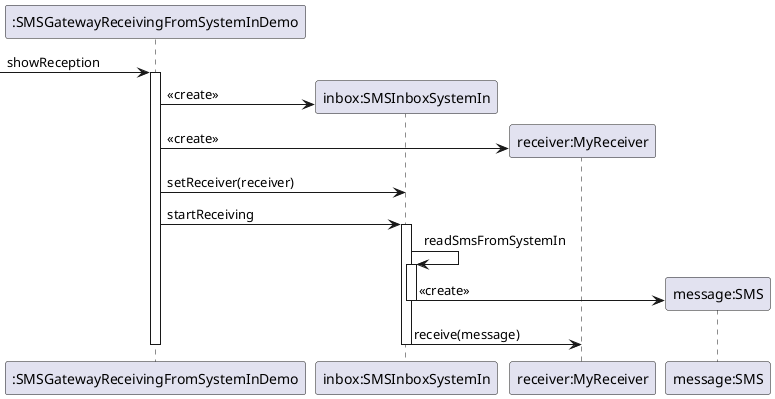 @startuml



participant ":SMSGatewayReceivingFromSystemInDemo" as Demo
participant "inbox:SMSInboxSystemIn" as Inbox
participant "receiver:MyReceiver" as Receiver
participant "message:SMS" as SMS


-> Demo : showReception
activate Demo

create Inbox
Demo -> Inbox : <<create>>
create Receiver
Demo -> Receiver : <<create>>
Demo -> Inbox : setReceiver(receiver)
Demo -> Inbox : startReceiving
activate Inbox
Inbox -> Inbox : readSmsFromSystemIn
activate Inbox
create SMS
Inbox -> SMS : <<create>>
deactivate Inbox
Inbox -> Receiver : receive(message)
deactivate Inbox

deactivate Demo


@enduml